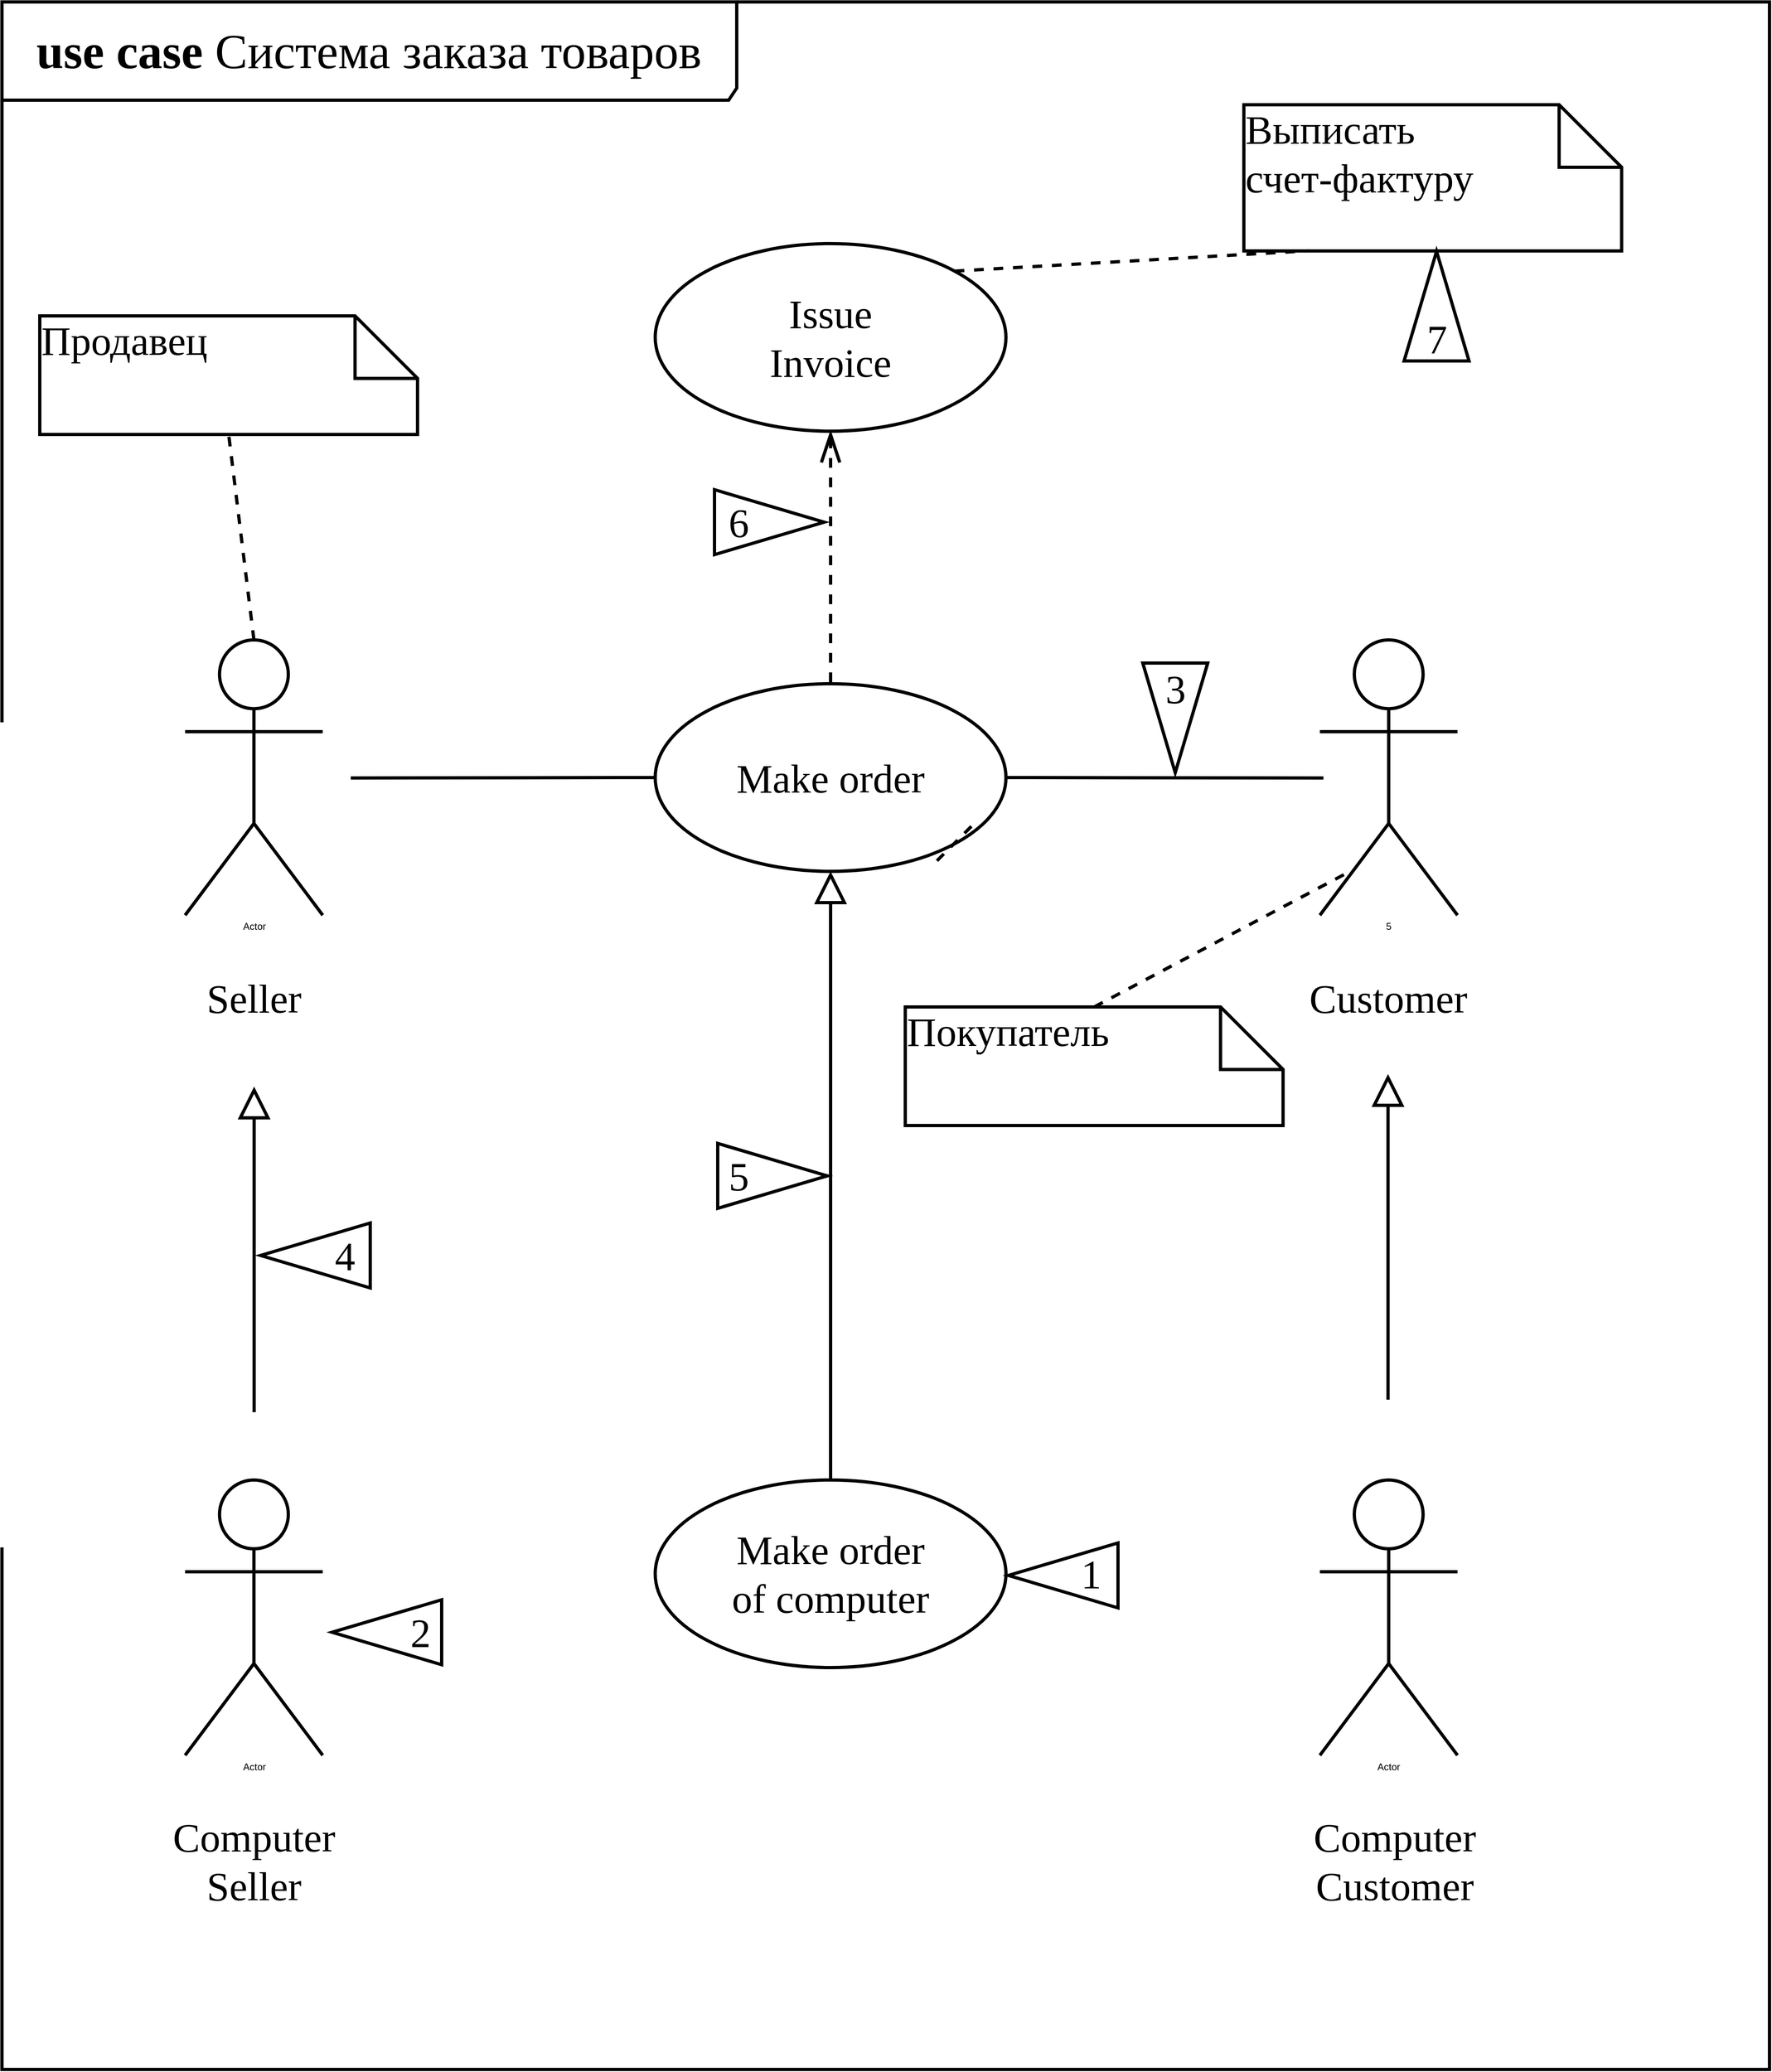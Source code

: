 <mxfile compressed="true" version="13.0.0" type="device"><diagram id="6Vj_Be3Ti-2h0OpFX5Jb" name="Страница 2"><mxGraphModel dx="2755" dy="1760" grid="0" gridSize="19.685" guides="1" tooltips="1" connect="1" arrows="1" fold="1" page="1" pageScale="1" pageWidth="827" pageHeight="1169" background="#ffffff" math="0" shadow="0"><root><mxCell id="_AX5QipwQNkk5ff5bRX2-0"/><mxCell id="_AX5QipwQNkk5ff5bRX2-1" parent="_AX5QipwQNkk5ff5bRX2-0"/><mxCell id="XM0P8D_54lDSjb7I4Guy-1" value="&lt;font face=&quot;Times New Roman&quot; style=&quot;font-size: 60px&quot;&gt;&lt;b&gt;use case&lt;/b&gt; Система заказа товаров&lt;/font&gt;" style="shape=umlFrame;whiteSpace=wrap;html=1;width=905;height=121;labelBackgroundColor=none;fontColor=#000000;fillColor=none;strokeColor=#000000;strokeWidth=4;" parent="_AX5QipwQNkk5ff5bRX2-1" vertex="1"><mxGeometry x="148.425" y="148.425" width="2177" height="2546" as="geometry"/></mxCell><object label="" id="5Z8TxApDDUZ8J-MYn6d_-2"><mxCell style="edgeStyle=none;rounded=0;orthogonalLoop=1;jettySize=auto;html=1;exitX=0.5;exitY=1;exitDx=0;exitDy=0;entryX=0.5;entryY=0;entryDx=0;entryDy=0;strokeColor=#000000;strokeWidth=4;startArrow=openThin;startFill=0;endArrow=none;endFill=0;dashed=1;endSize=30;startSize=30;" parent="_AX5QipwQNkk5ff5bRX2-1" source="sj4EF-C1Ak__D4J8ea1a-2" target="5Z8TxApDDUZ8J-MYn6d_-0" edge="1"><mxGeometry relative="1" as="geometry"/></mxCell></object><mxCell id="fNLsZnIb1bXR7FobUD8--19" style="edgeStyle=none;rounded=0;orthogonalLoop=1;jettySize=auto;html=1;exitX=1;exitY=0;exitDx=0;exitDy=0;entryX=0.172;entryY=0.999;entryDx=0;entryDy=0;entryPerimeter=0;startArrow=none;startFill=0;startSize=30;endArrow=none;endFill=0;endSize=30;strokeColor=#000000;strokeWidth=4;fontFamily=Times New Roman;fontSize=50;fontColor=#000000;dashed=1;" parent="_AX5QipwQNkk5ff5bRX2-1" source="sj4EF-C1Ak__D4J8ea1a-2" target="fNLsZnIb1bXR7FobUD8--18" edge="1"><mxGeometry relative="1" as="geometry"/></mxCell><mxCell id="sj4EF-C1Ak__D4J8ea1a-2" value="&lt;font color=&quot;#000000&quot; style=&quot;font-size: 50px&quot;&gt;Issue&lt;br&gt;Invoice&lt;br&gt;&lt;/font&gt;" style="ellipse;whiteSpace=wrap;html=1;align=center;fontFamily=Times New Roman;fontSize=20;fillColor=none;strokeColor=#000000;strokeWidth=4;rotation=0;" parent="_AX5QipwQNkk5ff5bRX2-1" vertex="1"><mxGeometry x="953" y="446" width="432" height="231" as="geometry"/></mxCell><mxCell id="fNLsZnIb1bXR7FobUD8--6" style="edgeStyle=none;rounded=0;orthogonalLoop=1;jettySize=auto;html=1;exitX=0.5;exitY=1;exitDx=0;exitDy=0;entryX=0.5;entryY=0;entryDx=0;entryDy=0;startArrow=block;startFill=0;startSize=30;endArrow=none;endFill=0;endSize=30;strokeColor=#000000;strokeWidth=4;" parent="_AX5QipwQNkk5ff5bRX2-1" source="5Z8TxApDDUZ8J-MYn6d_-0" target="fNLsZnIb1bXR7FobUD8--3" edge="1"><mxGeometry relative="1" as="geometry"/></mxCell><mxCell id="5Z8TxApDDUZ8J-MYn6d_-0" value="&lt;font color=&quot;#000000&quot; style=&quot;font-size: 50px&quot;&gt;Make order&lt;br&gt;&lt;/font&gt;" style="ellipse;whiteSpace=wrap;html=1;align=center;fontFamily=Times New Roman;fontSize=20;fillColor=none;strokeColor=#000000;strokeWidth=4;rotation=0;" parent="_AX5QipwQNkk5ff5bRX2-1" vertex="1"><mxGeometry x="953" y="988" width="432" height="231" as="geometry"/></mxCell><mxCell id="5Z8TxApDDUZ8J-MYn6d_-12" style="edgeStyle=none;rounded=0;orthogonalLoop=1;jettySize=auto;html=1;entryX=0;entryY=0.5;entryDx=0;entryDy=0;startArrow=none;startFill=0;endArrow=none;endFill=0;strokeColor=#000000;strokeWidth=4;jumpStyle=none;comic=0;targetPerimeterSpacing=0;" parent="_AX5QipwQNkk5ff5bRX2-1" target="5Z8TxApDDUZ8J-MYn6d_-0" edge="1"><mxGeometry relative="1" as="geometry"><mxPoint x="578" y="1104" as="sourcePoint"/></mxGeometry></mxCell><mxCell id="5Z8TxApDDUZ8J-MYn6d_-3" value="Actor" style="shape=umlActor;verticalLabelPosition=bottom;labelBackgroundColor=#ffffff;verticalAlign=top;html=1;aspect=fixed;fillColor=none;strokeColor=#000000;strokeWidth=4;" parent="_AX5QipwQNkk5ff5bRX2-1" vertex="1"><mxGeometry x="374" y="934" width="169.5" height="339" as="geometry"/></mxCell><mxCell id="fNLsZnIb1bXR7FobUD8--1" value="5" style="shape=umlActor;verticalLabelPosition=bottom;labelBackgroundColor=#ffffff;verticalAlign=top;html=1;aspect=fixed;fillColor=none;strokeColor=#000000;strokeWidth=4;" parent="_AX5QipwQNkk5ff5bRX2-1" vertex="1"><mxGeometry x="1771.65" y="934" width="169.5" height="339" as="geometry"/></mxCell><mxCell id="fNLsZnIb1bXR7FobUD8--2" style="edgeStyle=none;rounded=0;orthogonalLoop=1;jettySize=auto;html=1;startArrow=none;startFill=0;endArrow=none;endFill=0;strokeColor=#000000;strokeWidth=4;jumpStyle=none;comic=0;targetPerimeterSpacing=0;exitX=1;exitY=0.5;exitDx=0;exitDy=0;" parent="_AX5QipwQNkk5ff5bRX2-1" source="5Z8TxApDDUZ8J-MYn6d_-0" edge="1"><mxGeometry relative="1" as="geometry"><mxPoint x="1391" y="1110.5" as="sourcePoint"/><mxPoint x="1776" y="1104" as="targetPoint"/></mxGeometry></mxCell><mxCell id="fNLsZnIb1bXR7FobUD8--3" value="&lt;font color=&quot;#000000&quot; style=&quot;font-size: 50px&quot;&gt;Make order&lt;br&gt;of computer&lt;br&gt;&lt;/font&gt;" style="ellipse;whiteSpace=wrap;html=1;align=center;fontFamily=Times New Roman;fontSize=20;fillColor=none;strokeColor=#000000;strokeWidth=4;rotation=0;" parent="_AX5QipwQNkk5ff5bRX2-1" vertex="1"><mxGeometry x="953" y="1968.5" width="432" height="231" as="geometry"/></mxCell><mxCell id="fNLsZnIb1bXR7FobUD8--7" value="Actor" style="shape=umlActor;verticalLabelPosition=bottom;labelBackgroundColor=#ffffff;verticalAlign=top;html=1;aspect=fixed;fillColor=none;strokeColor=#000000;strokeWidth=4;" parent="_AX5QipwQNkk5ff5bRX2-1" vertex="1"><mxGeometry x="374" y="1968.5" width="169.5" height="339" as="geometry"/></mxCell><mxCell id="fNLsZnIb1bXR7FobUD8--8" value="Actor" style="shape=umlActor;verticalLabelPosition=bottom;labelBackgroundColor=#ffffff;verticalAlign=top;html=1;aspect=fixed;fillColor=none;strokeColor=#000000;strokeWidth=4;" parent="_AX5QipwQNkk5ff5bRX2-1" vertex="1"><mxGeometry x="1771.65" y="1968.5" width="169.5" height="339" as="geometry"/></mxCell><mxCell id="fNLsZnIb1bXR7FobUD8--9" value="&lt;font style=&quot;font-size: 50px&quot; face=&quot;Times New Roman&quot;&gt;Customer&lt;/font&gt;" style="text;html=1;strokeColor=none;fillColor=none;align=center;verticalAlign=middle;whiteSpace=wrap;rounded=0;fontColor=#000000;" parent="_AX5QipwQNkk5ff5bRX2-1" vertex="1"><mxGeometry x="1693.4" y="1334" width="326" height="81" as="geometry"/></mxCell><mxCell id="fNLsZnIb1bXR7FobUD8--10" style="edgeStyle=none;rounded=0;orthogonalLoop=1;jettySize=auto;html=1;startArrow=block;startFill=0;startSize=30;endArrow=none;endFill=0;endSize=30;strokeColor=#000000;strokeWidth=4;" parent="_AX5QipwQNkk5ff5bRX2-1" edge="1"><mxGeometry relative="1" as="geometry"><mxPoint x="459" y="1484" as="sourcePoint"/><mxPoint x="459" y="1885" as="targetPoint"/></mxGeometry></mxCell><mxCell id="fNLsZnIb1bXR7FobUD8--11" value="&lt;font style=&quot;font-size: 50px&quot; face=&quot;Times New Roman&quot;&gt;Computer Seller&lt;/font&gt;" style="text;html=1;strokeColor=none;fillColor=none;align=center;verticalAlign=middle;whiteSpace=wrap;rounded=0;fontColor=#000000;" parent="_AX5QipwQNkk5ff5bRX2-1" vertex="1"><mxGeometry x="295.75" y="2364.56" width="326" height="147.44" as="geometry"/></mxCell><mxCell id="fNLsZnIb1bXR7FobUD8--12" value="&lt;font style=&quot;font-size: 50px&quot; face=&quot;Times New Roman&quot;&gt;Computer Customer&lt;br&gt;&lt;/font&gt;" style="text;html=1;strokeColor=none;fillColor=none;align=center;verticalAlign=middle;whiteSpace=wrap;rounded=0;fontColor=#000000;" parent="_AX5QipwQNkk5ff5bRX2-1" vertex="1"><mxGeometry x="1700.784" y="2364.56" width="326" height="147.44" as="geometry"/></mxCell><mxCell id="fNLsZnIb1bXR7FobUD8--14" style="edgeStyle=none;rounded=0;orthogonalLoop=1;jettySize=auto;html=1;startArrow=block;startFill=0;startSize=30;endArrow=none;endFill=0;endSize=30;strokeColor=#000000;strokeWidth=4;" parent="_AX5QipwQNkk5ff5bRX2-1" edge="1"><mxGeometry relative="1" as="geometry"><mxPoint x="1855.57" y="1468.66" as="sourcePoint"/><mxPoint x="1855.57" y="1869.66" as="targetPoint"/></mxGeometry></mxCell><mxCell id="fNLsZnIb1bXR7FobUD8--17" value="&lt;font style=&quot;font-size: 50px&quot; face=&quot;Times New Roman&quot;&gt;Seller&lt;/font&gt;" style="text;html=1;strokeColor=none;fillColor=none;align=center;verticalAlign=middle;whiteSpace=wrap;rounded=0;fontColor=#000000;" parent="_AX5QipwQNkk5ff5bRX2-1" vertex="1"><mxGeometry x="295.75" y="1334" width="326" height="81" as="geometry"/></mxCell><mxCell id="fNLsZnIb1bXR7FobUD8--18" value="Выписать&lt;br&gt;счет-фактуру" style="shape=note;whiteSpace=wrap;html=1;size=77;verticalAlign=top;align=left;spacingTop=-6;rounded=0;fillColor=none;gradientColor=none;fontColor=#000000;strokeColor=#000000;strokeWidth=4;fontFamily=Times New Roman;fontSize=50;" parent="_AX5QipwQNkk5ff5bRX2-1" vertex="1"><mxGeometry x="1678" y="275" width="465.29" height="180" as="geometry"/></mxCell><mxCell id="fNLsZnIb1bXR7FobUD8--20" value="Продавец" style="shape=note;whiteSpace=wrap;html=1;size=77;verticalAlign=top;align=left;spacingTop=-6;rounded=0;fillColor=none;gradientColor=none;fontColor=#000000;strokeColor=#000000;strokeWidth=4;fontFamily=Times New Roman;fontSize=50;" parent="_AX5QipwQNkk5ff5bRX2-1" vertex="1"><mxGeometry x="195" y="535" width="465.29" height="146" as="geometry"/></mxCell><mxCell id="fNLsZnIb1bXR7FobUD8--21" style="edgeStyle=none;rounded=0;orthogonalLoop=1;jettySize=auto;html=1;exitX=0.5;exitY=0;exitDx=0;exitDy=0;entryX=0.5;entryY=1;entryDx=0;entryDy=0;entryPerimeter=0;startArrow=none;startFill=0;startSize=30;endArrow=none;endFill=0;endSize=30;strokeColor=#000000;strokeWidth=4;fontFamily=Times New Roman;fontSize=50;fontColor=#000000;dashed=1;exitPerimeter=0;" parent="_AX5QipwQNkk5ff5bRX2-1" source="5Z8TxApDDUZ8J-MYn6d_-3" target="fNLsZnIb1bXR7FobUD8--20" edge="1"><mxGeometry relative="1" as="geometry"><mxPoint x="401.004" y="901.115" as="sourcePoint"/><mxPoint x="790.24" y="743.0" as="targetPoint"/></mxGeometry></mxCell><mxCell id="fNLsZnIb1bXR7FobUD8--24" style="edgeStyle=none;rounded=0;orthogonalLoop=1;jettySize=auto;html=1;exitX=0.5;exitY=0;exitDx=0;exitDy=0;exitPerimeter=0;dashed=1;startArrow=none;startFill=0;startSize=30;endArrow=none;endFill=0;endSize=30;strokeColor=#000000;strokeWidth=4;" parent="_AX5QipwQNkk5ff5bRX2-1" source="fNLsZnIb1bXR7FobUD8--22" edge="1"><mxGeometry relative="1" as="geometry"><mxPoint x="1807" y="1220" as="targetPoint"/></mxGeometry></mxCell><mxCell id="fNLsZnIb1bXR7FobUD8--22" value="Покупатель" style="shape=note;whiteSpace=wrap;html=1;size=77;verticalAlign=top;align=left;spacingTop=-6;rounded=0;fillColor=none;gradientColor=none;fontColor=#000000;strokeColor=#000000;strokeWidth=4;fontFamily=Times New Roman;fontSize=50;" parent="_AX5QipwQNkk5ff5bRX2-1" vertex="1"><mxGeometry x="1261" y="1386" width="465.29" height="146" as="geometry"/></mxCell><mxCell id="fNLsZnIb1bXR7FobUD8--23" value="" style="endArrow=none;dashed=1;html=1;strokeColor=#000000;strokeWidth=4;" parent="_AX5QipwQNkk5ff5bRX2-1" edge="1"><mxGeometry width="50" height="50" relative="1" as="geometry"><mxPoint x="1300" y="1206" as="sourcePoint"/><mxPoint x="1350" y="1156" as="targetPoint"/></mxGeometry></mxCell><mxCell id="dVlvp1gT2voeiW0Pc4pW-0" value="" style="triangle;whiteSpace=wrap;html=1;rounded=0;strokeColor=#000000;strokeWidth=4;fillColor=none;fontFamily=Times New Roman;fontSize=50;fontColor=#000000;align=left;" parent="_AX5QipwQNkk5ff5bRX2-1" vertex="1"><mxGeometry x="1026" y="749" width="135" height="80" as="geometry"/></mxCell><mxCell id="dVlvp1gT2voeiW0Pc4pW-2" value="" style="triangle;whiteSpace=wrap;html=1;rounded=0;strokeColor=#000000;strokeWidth=4;fillColor=none;fontFamily=Times New Roman;fontSize=50;fontColor=#000000;align=left;rotation=270;" parent="_AX5QipwQNkk5ff5bRX2-1" vertex="1"><mxGeometry x="1847.86" y="483" width="135" height="80" as="geometry"/></mxCell><mxCell id="dVlvp1gT2voeiW0Pc4pW-3" value="7" style="text;html=1;strokeColor=none;fillColor=none;align=center;verticalAlign=middle;whiteSpace=wrap;rounded=0;fontFamily=Times New Roman;fontSize=50;fontColor=#000000;" parent="_AX5QipwQNkk5ff5bRX2-1" vertex="1"><mxGeometry x="1895.61" y="541" width="39.5" height="44" as="geometry"/></mxCell><mxCell id="dVlvp1gT2voeiW0Pc4pW-4" value="6" style="text;html=1;strokeColor=none;fillColor=none;align=center;verticalAlign=middle;whiteSpace=wrap;rounded=0;fontFamily=Times New Roman;fontSize=50;fontColor=#000000;" parent="_AX5QipwQNkk5ff5bRX2-1" vertex="1"><mxGeometry x="1036" y="767" width="39.5" height="44" as="geometry"/></mxCell><mxCell id="dVlvp1gT2voeiW0Pc4pW-7" value="" style="triangle;whiteSpace=wrap;html=1;rounded=0;strokeColor=#000000;strokeWidth=4;fillColor=none;fontFamily=Times New Roman;fontSize=50;fontColor=#000000;align=left;rotation=180;" parent="_AX5QipwQNkk5ff5bRX2-1" vertex="1"><mxGeometry x="1388" y="2046" width="135" height="80" as="geometry"/></mxCell><mxCell id="dVlvp1gT2voeiW0Pc4pW-8" value="1" style="text;html=1;strokeColor=none;fillColor=none;align=center;verticalAlign=middle;whiteSpace=wrap;rounded=0;fontFamily=Times New Roman;fontSize=50;fontColor=#000000;" parent="_AX5QipwQNkk5ff5bRX2-1" vertex="1"><mxGeometry x="1470" y="2062" width="39.5" height="44" as="geometry"/></mxCell><mxCell id="dVlvp1gT2voeiW0Pc4pW-9" value="" style="triangle;whiteSpace=wrap;html=1;rounded=0;strokeColor=#000000;strokeWidth=4;fillColor=none;fontFamily=Times New Roman;fontSize=50;fontColor=#000000;align=left;rotation=180;" parent="_AX5QipwQNkk5ff5bRX2-1" vertex="1"><mxGeometry x="555" y="2116" width="135" height="80" as="geometry"/></mxCell><mxCell id="dVlvp1gT2voeiW0Pc4pW-10" value="2" style="text;html=1;strokeColor=none;fillColor=none;align=center;verticalAlign=middle;whiteSpace=wrap;rounded=0;fontFamily=Times New Roman;fontSize=50;fontColor=#000000;" parent="_AX5QipwQNkk5ff5bRX2-1" vertex="1"><mxGeometry x="644" y="2134" width="39.5" height="44" as="geometry"/></mxCell><mxCell id="dVlvp1gT2voeiW0Pc4pW-11" value="" style="triangle;whiteSpace=wrap;html=1;rounded=0;strokeColor=#000000;strokeWidth=4;fillColor=none;fontFamily=Times New Roman;fontSize=50;fontColor=#000000;align=left;rotation=180;" parent="_AX5QipwQNkk5ff5bRX2-1" vertex="1"><mxGeometry x="467" y="1652" width="135" height="80" as="geometry"/></mxCell><mxCell id="dVlvp1gT2voeiW0Pc4pW-12" value="4" style="text;html=1;strokeColor=none;fillColor=none;align=center;verticalAlign=middle;whiteSpace=wrap;rounded=0;fontFamily=Times New Roman;fontSize=50;fontColor=#000000;" parent="_AX5QipwQNkk5ff5bRX2-1" vertex="1"><mxGeometry x="551" y="1670" width="39.5" height="44" as="geometry"/></mxCell><mxCell id="dVlvp1gT2voeiW0Pc4pW-13" value="" style="triangle;whiteSpace=wrap;html=1;rounded=0;strokeColor=#000000;strokeWidth=4;fillColor=none;fontFamily=Times New Roman;fontSize=50;fontColor=#000000;align=left;rotation=0;" parent="_AX5QipwQNkk5ff5bRX2-1" vertex="1"><mxGeometry x="1030" y="1554" width="135" height="80" as="geometry"/></mxCell><mxCell id="dVlvp1gT2voeiW0Pc4pW-14" value="5" style="text;html=1;strokeColor=none;fillColor=none;align=center;verticalAlign=middle;whiteSpace=wrap;rounded=0;fontFamily=Times New Roman;fontSize=50;fontColor=#000000;" parent="_AX5QipwQNkk5ff5bRX2-1" vertex="1"><mxGeometry x="1036" y="1572" width="39.5" height="44" as="geometry"/></mxCell><mxCell id="dVlvp1gT2voeiW0Pc4pW-19" value="" style="triangle;whiteSpace=wrap;html=1;rounded=0;strokeColor=#000000;strokeWidth=4;fillColor=none;fontFamily=Times New Roman;fontSize=50;fontColor=#000000;align=left;rotation=90;" parent="_AX5QipwQNkk5ff5bRX2-1" vertex="1"><mxGeometry x="1526.0" y="990" width="135" height="80" as="geometry"/></mxCell><mxCell id="dVlvp1gT2voeiW0Pc4pW-20" value="3" style="text;html=1;strokeColor=none;fillColor=none;align=center;verticalAlign=middle;whiteSpace=wrap;rounded=0;fontFamily=Times New Roman;fontSize=50;fontColor=#000000;" parent="_AX5QipwQNkk5ff5bRX2-1" vertex="1"><mxGeometry x="1573.75" y="972" width="39.5" height="44" as="geometry"/></mxCell></root></mxGraphModel></diagram></mxfile>